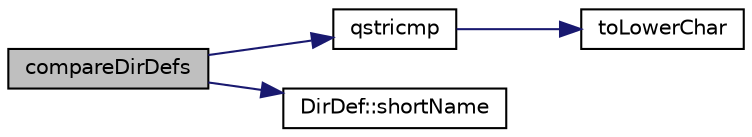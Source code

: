 digraph "compareDirDefs"
{
 // LATEX_PDF_SIZE
  edge [fontname="Helvetica",fontsize="10",labelfontname="Helvetica",labelfontsize="10"];
  node [fontname="Helvetica",fontsize="10",shape=record];
  rankdir="LR";
  Node1 [label="compareDirDefs",height=0.2,width=0.4,color="black", fillcolor="grey75", style="filled", fontcolor="black",tooltip=" "];
  Node1 -> Node2 [color="midnightblue",fontsize="10",style="solid",fontname="Helvetica"];
  Node2 [label="qstricmp",height=0.2,width=0.4,color="black", fillcolor="white", style="filled",URL="$qcstring_8cpp.html#a773d5813108052583cde43cc8517893d",tooltip=" "];
  Node2 -> Node3 [color="midnightblue",fontsize="10",style="solid",fontname="Helvetica"];
  Node3 [label="toLowerChar",height=0.2,width=0.4,color="black", fillcolor="white", style="filled",URL="$qcstring_8cpp.html#a4e545641f98651d4fb8299b407721f9b",tooltip=" "];
  Node1 -> Node4 [color="midnightblue",fontsize="10",style="solid",fontname="Helvetica"];
  Node4 [label="DirDef::shortName",height=0.2,width=0.4,color="black", fillcolor="white", style="filled",URL="$classDirDef.html#aa198c67f6d58fdae57c8502913ed35d7",tooltip=" "];
}
